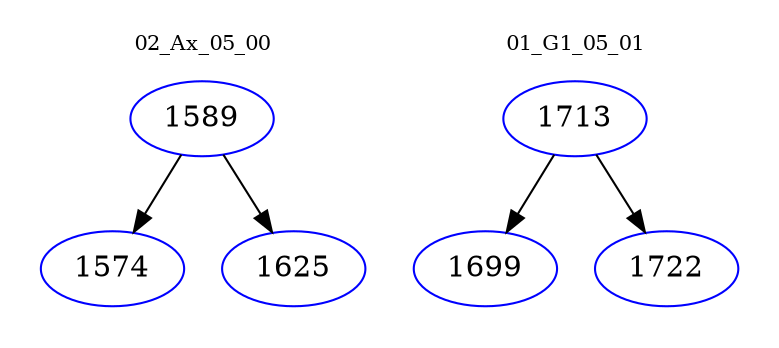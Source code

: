 digraph{
subgraph cluster_0 {
color = white
label = "02_Ax_05_00";
fontsize=10;
T0_1589 [label="1589", color="blue"]
T0_1589 -> T0_1574 [color="black"]
T0_1574 [label="1574", color="blue"]
T0_1589 -> T0_1625 [color="black"]
T0_1625 [label="1625", color="blue"]
}
subgraph cluster_1 {
color = white
label = "01_G1_05_01";
fontsize=10;
T1_1713 [label="1713", color="blue"]
T1_1713 -> T1_1699 [color="black"]
T1_1699 [label="1699", color="blue"]
T1_1713 -> T1_1722 [color="black"]
T1_1722 [label="1722", color="blue"]
}
}
